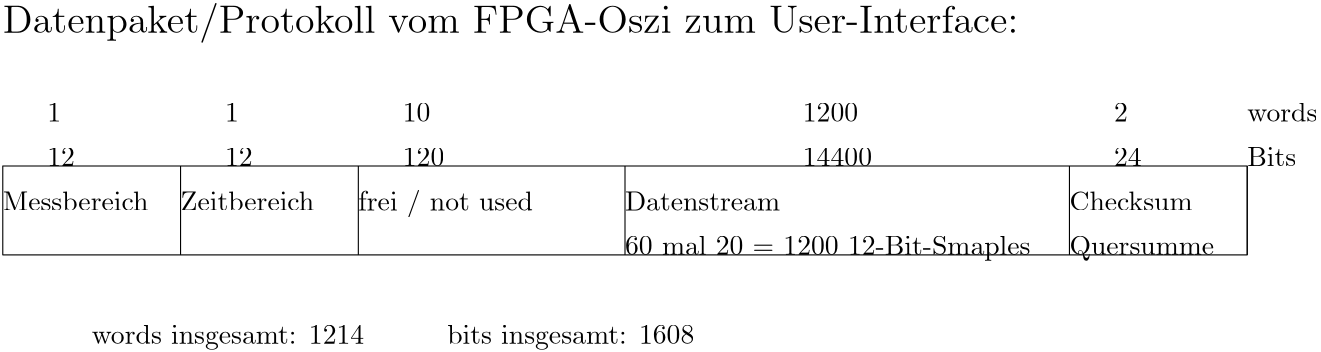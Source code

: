 <?xml version="1.0"?>
<!DOCTYPE ipe SYSTEM "ipe.dtd">
<ipe version="70218" creator="Ipe 7.2.23">
<info created="D:20210408120011" modified="D:20210408122502"/>
<ipestyle name="basic">
<symbol name="arrow/arc(spx)">
<path stroke="sym-stroke" fill="sym-stroke" pen="sym-pen">
0 0 m
-1 0.333 l
-1 -0.333 l
h
</path>
</symbol>
<symbol name="arrow/farc(spx)">
<path stroke="sym-stroke" fill="white" pen="sym-pen">
0 0 m
-1 0.333 l
-1 -0.333 l
h
</path>
</symbol>
<symbol name="arrow/ptarc(spx)">
<path stroke="sym-stroke" fill="sym-stroke" pen="sym-pen">
0 0 m
-1 0.333 l
-0.8 0 l
-1 -0.333 l
h
</path>
</symbol>
<symbol name="arrow/fptarc(spx)">
<path stroke="sym-stroke" fill="white" pen="sym-pen">
0 0 m
-1 0.333 l
-0.8 0 l
-1 -0.333 l
h
</path>
</symbol>
<symbol name="mark/circle(sx)" transformations="translations">
<path fill="sym-stroke">
0.6 0 0 0.6 0 0 e
0.4 0 0 0.4 0 0 e
</path>
</symbol>
<symbol name="mark/disk(sx)" transformations="translations">
<path fill="sym-stroke">
0.6 0 0 0.6 0 0 e
</path>
</symbol>
<symbol name="mark/fdisk(sfx)" transformations="translations">
<group>
<path fill="sym-fill">
0.5 0 0 0.5 0 0 e
</path>
<path fill="sym-stroke" fillrule="eofill">
0.6 0 0 0.6 0 0 e
0.4 0 0 0.4 0 0 e
</path>
</group>
</symbol>
<symbol name="mark/box(sx)" transformations="translations">
<path fill="sym-stroke" fillrule="eofill">
-0.6 -0.6 m
0.6 -0.6 l
0.6 0.6 l
-0.6 0.6 l
h
-0.4 -0.4 m
0.4 -0.4 l
0.4 0.4 l
-0.4 0.4 l
h
</path>
</symbol>
<symbol name="mark/square(sx)" transformations="translations">
<path fill="sym-stroke">
-0.6 -0.6 m
0.6 -0.6 l
0.6 0.6 l
-0.6 0.6 l
h
</path>
</symbol>
<symbol name="mark/fsquare(sfx)" transformations="translations">
<group>
<path fill="sym-fill">
-0.5 -0.5 m
0.5 -0.5 l
0.5 0.5 l
-0.5 0.5 l
h
</path>
<path fill="sym-stroke" fillrule="eofill">
-0.6 -0.6 m
0.6 -0.6 l
0.6 0.6 l
-0.6 0.6 l
h
-0.4 -0.4 m
0.4 -0.4 l
0.4 0.4 l
-0.4 0.4 l
h
</path>
</group>
</symbol>
<symbol name="mark/cross(sx)" transformations="translations">
<group>
<path fill="sym-stroke">
-0.43 -0.57 m
0.57 0.43 l
0.43 0.57 l
-0.57 -0.43 l
h
</path>
<path fill="sym-stroke">
-0.43 0.57 m
0.57 -0.43 l
0.43 -0.57 l
-0.57 0.43 l
h
</path>
</group>
</symbol>
<symbol name="arrow/fnormal(spx)">
<path stroke="sym-stroke" fill="white" pen="sym-pen">
0 0 m
-1 0.333 l
-1 -0.333 l
h
</path>
</symbol>
<symbol name="arrow/pointed(spx)">
<path stroke="sym-stroke" fill="sym-stroke" pen="sym-pen">
0 0 m
-1 0.333 l
-0.8 0 l
-1 -0.333 l
h
</path>
</symbol>
<symbol name="arrow/fpointed(spx)">
<path stroke="sym-stroke" fill="white" pen="sym-pen">
0 0 m
-1 0.333 l
-0.8 0 l
-1 -0.333 l
h
</path>
</symbol>
<symbol name="arrow/linear(spx)">
<path stroke="sym-stroke" pen="sym-pen">
-1 0.333 m
0 0 l
-1 -0.333 l
</path>
</symbol>
<symbol name="arrow/fdouble(spx)">
<path stroke="sym-stroke" fill="white" pen="sym-pen">
0 0 m
-1 0.333 l
-1 -0.333 l
h
-1 0 m
-2 0.333 l
-2 -0.333 l
h
</path>
</symbol>
<symbol name="arrow/double(spx)">
<path stroke="sym-stroke" fill="sym-stroke" pen="sym-pen">
0 0 m
-1 0.333 l
-1 -0.333 l
h
-1 0 m
-2 0.333 l
-2 -0.333 l
h
</path>
</symbol>
<symbol name="arrow/mid-normal(spx)">
<path stroke="sym-stroke" fill="sym-stroke" pen="sym-pen">
0.5 0 m
-0.5 0.333 l
-0.5 -0.333 l
h
</path>
</symbol>
<symbol name="arrow/mid-fnormal(spx)">
<path stroke="sym-stroke" fill="white" pen="sym-pen">
0.5 0 m
-0.5 0.333 l
-0.5 -0.333 l
h
</path>
</symbol>
<symbol name="arrow/mid-pointed(spx)">
<path stroke="sym-stroke" fill="sym-stroke" pen="sym-pen">
0.5 0 m
-0.5 0.333 l
-0.3 0 l
-0.5 -0.333 l
h
</path>
</symbol>
<symbol name="arrow/mid-fpointed(spx)">
<path stroke="sym-stroke" fill="white" pen="sym-pen">
0.5 0 m
-0.5 0.333 l
-0.3 0 l
-0.5 -0.333 l
h
</path>
</symbol>
<symbol name="arrow/mid-double(spx)">
<path stroke="sym-stroke" fill="sym-stroke" pen="sym-pen">
1 0 m
0 0.333 l
0 -0.333 l
h
0 0 m
-1 0.333 l
-1 -0.333 l
h
</path>
</symbol>
<symbol name="arrow/mid-fdouble(spx)">
<path stroke="sym-stroke" fill="white" pen="sym-pen">
1 0 m
0 0.333 l
0 -0.333 l
h
0 0 m
-1 0.333 l
-1 -0.333 l
h
</path>
</symbol>
<anglesize name="22.5 deg" value="22.5"/>
<anglesize name="30 deg" value="30"/>
<anglesize name="45 deg" value="45"/>
<anglesize name="60 deg" value="60"/>
<anglesize name="90 deg" value="90"/>
<arrowsize name="large" value="10"/>
<arrowsize name="small" value="5"/>
<arrowsize name="tiny" value="3"/>
<color name="blue" value="0 0 1"/>
<color name="brown" value="0.647 0.165 0.165"/>
<color name="darkblue" value="0 0 0.545"/>
<color name="darkcyan" value="0 0.545 0.545"/>
<color name="darkgray" value="0.663"/>
<color name="darkgreen" value="0 0.392 0"/>
<color name="darkmagenta" value="0.545 0 0.545"/>
<color name="darkorange" value="1 0.549 0"/>
<color name="darkred" value="0.545 0 0"/>
<color name="gold" value="1 0.843 0"/>
<color name="gray" value="0.745"/>
<color name="green" value="0 1 0"/>
<color name="lightblue" value="0.678 0.847 0.902"/>
<color name="lightcyan" value="0.878 1 1"/>
<color name="lightgray" value="0.827"/>
<color name="lightgreen" value="0.565 0.933 0.565"/>
<color name="lightyellow" value="1 1 0.878"/>
<color name="navy" value="0 0 0.502"/>
<color name="orange" value="1 0.647 0"/>
<color name="pink" value="1 0.753 0.796"/>
<color name="purple" value="0.627 0.125 0.941"/>
<color name="red" value="1 0 0"/>
<color name="seagreen" value="0.18 0.545 0.341"/>
<color name="turquoise" value="0.251 0.878 0.816"/>
<color name="violet" value="0.933 0.51 0.933"/>
<color name="yellow" value="1 1 0"/>
<dashstyle name="dash dot dotted" value="[4 2 1 2 1 2] 0"/>
<dashstyle name="dash dotted" value="[4 2 1 2] 0"/>
<dashstyle name="dashed" value="[4] 0"/>
<dashstyle name="dotted" value="[1 3] 0"/>
<gridsize name="10 pts (~3.5 mm)" value="10"/>
<gridsize name="14 pts (~5 mm)" value="14"/>
<gridsize name="16 pts (~6 mm)" value="16"/>
<gridsize name="20 pts (~7 mm)" value="20"/>
<gridsize name="28 pts (~10 mm)" value="28"/>
<gridsize name="32 pts (~12 mm)" value="32"/>
<gridsize name="4 pts" value="4"/>
<gridsize name="56 pts (~20 mm)" value="56"/>
<gridsize name="8 pts (~3 mm)" value="8"/>
<opacity name="10%" value="0.1"/>
<opacity name="30%" value="0.3"/>
<opacity name="50%" value="0.5"/>
<opacity name="75%" value="0.75"/>
<pen name="fat" value="1.2"/>
<pen name="heavier" value="0.8"/>
<pen name="ultrafat" value="2"/>
<symbolsize name="large" value="5"/>
<symbolsize name="small" value="2"/>
<symbolsize name="tiny" value="1.1"/>
<textsize name="Huge" value="\Huge"/>
<textsize name="LARGE" value="\LARGE"/>
<textsize name="Large" value="\Large"/>
<textsize name="footnote" value="\footnotesize"/>
<textsize name="huge" value="\huge"/>
<textsize name="large" value="\large"/>
<textsize name="small" value="\small"/>
<textsize name="tiny" value="\tiny"/>
<textstyle name="center" begin="\begin{center}" end="\end{center}"/>
<textstyle name="item" begin="\begin{itemize}\item{}" end="\end{itemize}"/>
<textstyle name="itemize" begin="\begin{itemize}" end="\end{itemize}"/>
<tiling name="falling" angle="-60" step="4" width="1"/>
<tiling name="rising" angle="30" step="4" width="1"/>
</ipestyle>
<page>
<layer name="alpha"/>
<view layers="alpha" active="alpha"/>
<text layer="alpha" matrix="1 0 0 1 -112 48" transformations="translations" pos="560 704" stroke="black" type="label" width="17.628" height="6.808" depth="0" valign="baseline">Bits</text>
<path matrix="1 0 0 1 -64 48" stroke="black">
128 704 m
128 672 l
128 672 l
</path>
<text matrix="1 0 0 1 -64 48" transformations="translations" pos="64 688" stroke="black" type="label" width="52.442" height="6.918" depth="0" valign="baseline">Messbereich</text>
<text matrix="1 0 0 1 -64 48" transformations="translations" pos="128 688" stroke="black" type="label" width="48.18" height="6.918" depth="0" valign="baseline">Zeitbereich</text>
<path matrix="1 0 0 1 -64 48" stroke="black">
192 704 m
192 672 l
192 672 l
</path>
<text matrix="1 0 0 1 -64 48" transformations="translations" pos="80 704" stroke="black" type="label" width="9.963" height="6.42" depth="0" valign="baseline">12</text>
<text matrix="1 0 0 1 -64 48" transformations="translations" pos="144 704" stroke="black" type="label" width="9.963" height="6.42" depth="0" valign="baseline">12</text>
<path matrix="1 0 0 1 -128 48" stroke="black">
512 704 m
512 672 l
512 672 l
</path>
<text matrix="1 0 0 1 -128 48" transformations="translations" pos="512 688" stroke="black" type="label" width="44.334" height="6.918" depth="0" valign="baseline">Checksum</text>
<text matrix="1 0 0 1 -128 48" transformations="translations" pos="512 672" stroke="black" type="label" width="52.11" height="6.815" depth="1.93" valign="baseline">Quersumme</text>
<text matrix="1 0 0 1 -128 48" transformations="translations" pos="528 704" stroke="black" type="label" width="9.963" height="6.42" depth="0" valign="baseline">24</text>
<text matrix="1 0 0 1 16 48" transformations="translations" pos="208 688" stroke="black" type="label" width="59.167" height="6.808" depth="0" valign="baseline">Datenstream
</text>
<text matrix="1 0 0 1 0 48" transformations="translations" pos="288 704" stroke="black" type="label" width="24.907" height="6.42" depth="0" valign="baseline">14400</text>
<path matrix="1 0 0 1 -64 48" stroke="black">
288 704 m
288 672 l
288 672 l
</path>
<text matrix="1 0 0 1 -64 48" transformations="translations" pos="288 672" stroke="black" type="label" width="146.036" height="6.926" depth="1.93" valign="baseline">60 mal 20 = 1200 12-Bit-Smaples</text>
<text matrix="1 0 0 1 -64 48" transformations="translations" pos="192 688" stroke="black" type="label" width="62.903" height="7.473" depth="2.49" valign="baseline">frei / not used</text>
<text matrix="1 0 0 1 -64 48" transformations="translations" pos="208 704" stroke="black" type="label" width="14.944" height="6.42" depth="0" valign="baseline">120</text>
<path matrix="0.8 0 0 1 0 -48" stroke="black">
0 800 m
0 768 l
560 768 l
560 800 l
h
</path>
<path matrix="1 0 0 1 0 -48" stroke="black">
448 800 m
448 768 l
</path>
<text matrix="1 0 0 1 -96 -48" transformations="translations" pos="544 816" stroke="black" type="label" width="25.266" height="6.918" depth="0" valign="baseline">words</text>
<text matrix="1 0 0 1 0 -48" transformations="translations" pos="400 816" stroke="black" type="label" width="4.981" height="6.42" depth="0" valign="baseline">2</text>
<text matrix="1 0 0 1 0 -48" transformations="translations" pos="288 816" stroke="black" type="label" width="19.925" height="6.42" depth="0" valign="baseline">1200</text>
<text matrix="1 0 0 1 0 -48" transformations="translations" pos="144 816" stroke="black" type="label" width="9.963" height="6.42" depth="0" valign="baseline">10</text>
<text matrix="1 0 0 1 0 -48" transformations="translations" pos="80 816" stroke="black" type="label" width="4.981" height="6.42" depth="0" valign="baseline">1</text>
<text matrix="1 0 0 1 0 -48" transformations="translations" pos="16 816" stroke="black" type="label" width="4.981" height="6.42" depth="0" valign="baseline">1</text>
<text matrix="1 0 0 1 -16 0" transformations="translations" pos="16 800" stroke="black" type="label" width="365.844" height="10.756" depth="3.59" valign="baseline" size="Large">Datenpaket/Protokoll vom FPGA-Oszi zum User-Interface:</text>
<text transformations="translations" pos="32 688" stroke="black" type="label" width="98.16" height="6.926" depth="1.93" valign="baseline">words insgesamt: 1214</text>
<text transformations="translations" pos="160 688" stroke="black" type="label" width="89" height="6.926" depth="1.93" valign="baseline">bits insgesamt: 1608</text>
</page>
</ipe>
